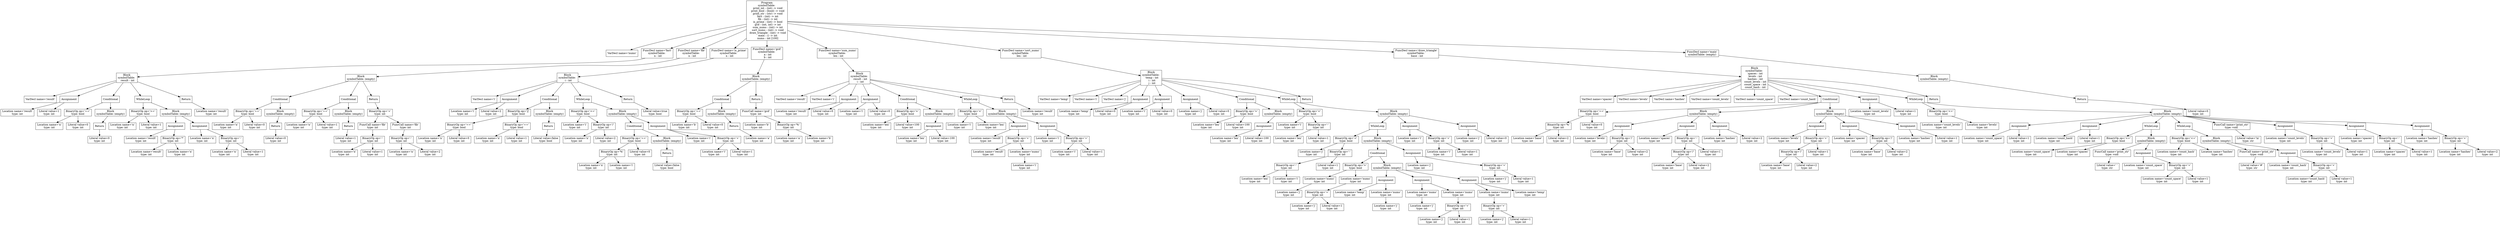 digraph AST {
1 [shape=box, label="VarDecl name='nums'"];
4 [shape=box, label="VarDecl name='result'"];
6 [shape=box, label="Location name='result'\ntype: int"];
7 [shape=box, label="Literal value=1\ntype: int"];
5 [shape=box, label="Assignment"];
5 -> 6;
5 -> 7;
10 [shape=box, label="Location name='n'\ntype: int"];
11 [shape=box, label="Literal value=0\ntype: int"];
9 [shape=box, label="BinaryOp op='=='\ntype: bool"];
9 -> 10;
9 -> 11;
14 [shape=box, label="Literal value=0\ntype: int"];
13 [shape=box, label="Return"];
13 -> 14;
12 [shape=box, label="Block\nsymbolTable: (empty)"];
12 -> 13;
8 [shape=box, label="Conditional"];
8 -> 9;
8 -> 12;
17 [shape=box, label="Location name='n'\ntype: int"];
18 [shape=box, label="Literal value=1\ntype: int"];
16 [shape=box, label="BinaryOp op='>='\ntype: bool"];
16 -> 17;
16 -> 18;
21 [shape=box, label="Location name='result'\ntype: int"];
23 [shape=box, label="Location name='result'\ntype: int"];
24 [shape=box, label="Location name='n'\ntype: int"];
22 [shape=box, label="BinaryOp op='*'\ntype: int"];
22 -> 23;
22 -> 24;
20 [shape=box, label="Assignment"];
20 -> 21;
20 -> 22;
26 [shape=box, label="Location name='n'\ntype: int"];
28 [shape=box, label="Location name='n'\ntype: int"];
29 [shape=box, label="Literal value=1\ntype: int"];
27 [shape=box, label="BinaryOp op='-'\ntype: int"];
27 -> 28;
27 -> 29;
25 [shape=box, label="Assignment"];
25 -> 26;
25 -> 27;
19 [shape=box, label="Block\nsymbolTable: (empty)"];
19 -> 20;
19 -> 25;
15 [shape=box, label="WhileLoop"];
15 -> 16;
15 -> 19;
31 [shape=box, label="Location name='result'\ntype: int"];
30 [shape=box, label="Return"];
30 -> 31;
3 [shape=box, label="Block\nsymbolTable: \n  result : int"];
3 -> 4;
3 -> 5;
3 -> 8;
3 -> 15;
3 -> 30;
2 [shape=box, label="FuncDecl name='fact'\nsymbolTable: \n  n : int"];
2 -> 3;
36 [shape=box, label="Location name='n'\ntype: int"];
37 [shape=box, label="Literal value=0\ntype: int"];
35 [shape=box, label="BinaryOp op='=='\ntype: bool"];
35 -> 36;
35 -> 37;
40 [shape=box, label="Literal value=0\ntype: int"];
39 [shape=box, label="Return"];
39 -> 40;
38 [shape=box, label="Block\nsymbolTable: (empty)"];
38 -> 39;
34 [shape=box, label="Conditional"];
34 -> 35;
34 -> 38;
43 [shape=box, label="Location name='n'\ntype: int"];
44 [shape=box, label="Literal value=1\ntype: int"];
42 [shape=box, label="BinaryOp op='=='\ntype: bool"];
42 -> 43;
42 -> 44;
47 [shape=box, label="Literal value=1\ntype: int"];
46 [shape=box, label="Return"];
46 -> 47;
45 [shape=box, label="Block\nsymbolTable: (empty)"];
45 -> 46;
41 [shape=box, label="Conditional"];
41 -> 42;
41 -> 45;
52 [shape=box, label="Location name='n'\ntype: int"];
53 [shape=box, label="Literal value=1\ntype: int"];
51 [shape=box, label="BinaryOp op='-'\ntype: int"];
51 -> 52;
51 -> 53;
50 [shape=box, label="FuncCall name='fib'\ntype: int"];
50 -> 51;
56 [shape=box, label="Location name='n'\ntype: int"];
57 [shape=box, label="Literal value=2\ntype: int"];
55 [shape=box, label="BinaryOp op='-'\ntype: int"];
55 -> 56;
55 -> 57;
54 [shape=box, label="FuncCall name='fib'\ntype: int"];
54 -> 55;
49 [shape=box, label="BinaryOp op='+'\ntype: int"];
49 -> 50;
49 -> 54;
48 [shape=box, label="Return"];
48 -> 49;
33 [shape=box, label="Block\nsymbolTable: (empty)"];
33 -> 34;
33 -> 41;
33 -> 48;
32 [shape=box, label="FuncDecl name='fib'\nsymbolTable: \n  n : int"];
32 -> 33;
60 [shape=box, label="VarDecl name='i'"];
62 [shape=box, label="Location name='i'\ntype: int"];
63 [shape=box, label="Literal value=2\ntype: int"];
61 [shape=box, label="Assignment"];
61 -> 62;
61 -> 63;
67 [shape=box, label="Location name='n'\ntype: int"];
68 [shape=box, label="Literal value=0\ntype: int"];
66 [shape=box, label="BinaryOp op='=='\ntype: bool"];
66 -> 67;
66 -> 68;
70 [shape=box, label="Location name='n'\ntype: int"];
71 [shape=box, label="Literal value=1\ntype: int"];
69 [shape=box, label="BinaryOp op='=='\ntype: bool"];
69 -> 70;
69 -> 71;
65 [shape=box, label="BinaryOp op='||'\ntype: bool"];
65 -> 66;
65 -> 69;
74 [shape=box, label="Literal value=false\ntype: bool"];
73 [shape=box, label="Return"];
73 -> 74;
72 [shape=box, label="Block\nsymbolTable: (empty)"];
72 -> 73;
64 [shape=box, label="Conditional"];
64 -> 65;
64 -> 72;
77 [shape=box, label="Location name='i'\ntype: int"];
79 [shape=box, label="Location name='n'\ntype: int"];
80 [shape=box, label="Literal value=2\ntype: int"];
78 [shape=box, label="BinaryOp op='/'\ntype: int"];
78 -> 79;
78 -> 80;
76 [shape=box, label="BinaryOp op='<='\ntype: bool"];
76 -> 77;
76 -> 78;
85 [shape=box, label="Location name='n'\ntype: int"];
86 [shape=box, label="Location name='i'\ntype: int"];
84 [shape=box, label="BinaryOp op='%'\ntype: int"];
84 -> 85;
84 -> 86;
87 [shape=box, label="Literal value=0\ntype: int"];
83 [shape=box, label="BinaryOp op='=='\ntype: bool"];
83 -> 84;
83 -> 87;
90 [shape=box, label="Literal value=false\ntype: bool"];
89 [shape=box, label="Return"];
89 -> 90;
88 [shape=box, label="Block\nsymbolTable: (empty)"];
88 -> 89;
82 [shape=box, label="Conditional"];
82 -> 83;
82 -> 88;
92 [shape=box, label="Location name='i'\ntype: int"];
94 [shape=box, label="Location name='i'\ntype: int"];
95 [shape=box, label="Literal value=1\ntype: int"];
93 [shape=box, label="BinaryOp op='+'\ntype: int"];
93 -> 94;
93 -> 95;
91 [shape=box, label="Assignment"];
91 -> 92;
91 -> 93;
81 [shape=box, label="Block\nsymbolTable: (empty)"];
81 -> 82;
81 -> 91;
75 [shape=box, label="WhileLoop"];
75 -> 76;
75 -> 81;
97 [shape=box, label="Literal value=true\ntype: bool"];
96 [shape=box, label="Return"];
96 -> 97;
59 [shape=box, label="Block\nsymbolTable: \n  i : int"];
59 -> 60;
59 -> 61;
59 -> 64;
59 -> 75;
59 -> 96;
58 [shape=box, label="FuncDecl name='is_prime'\nsymbolTable: \n  n : int"];
58 -> 59;
102 [shape=box, label="Location name='b'\ntype: int"];
103 [shape=box, label="Literal value=0\ntype: int"];
101 [shape=box, label="BinaryOp op='=='\ntype: bool"];
101 -> 102;
101 -> 103;
106 [shape=box, label="Location name='a'\ntype: int"];
105 [shape=box, label="Return"];
105 -> 106;
104 [shape=box, label="Block\nsymbolTable: (empty)"];
104 -> 105;
100 [shape=box, label="Conditional"];
100 -> 101;
100 -> 104;
109 [shape=box, label="Location name='b'\ntype: int"];
111 [shape=box, label="Location name='a'\ntype: int"];
112 [shape=box, label="Location name='b'\ntype: int"];
110 [shape=box, label="BinaryOp op='%'\ntype: int"];
110 -> 111;
110 -> 112;
108 [shape=box, label="FuncCall name='gcd'\ntype: int"];
108 -> 109;
108 -> 110;
107 [shape=box, label="Return"];
107 -> 108;
99 [shape=box, label="Block\nsymbolTable: (empty)"];
99 -> 100;
99 -> 107;
98 [shape=box, label="FuncDecl name='gcd'\nsymbolTable: \n  a : int\n  b : int"];
98 -> 99;
115 [shape=box, label="VarDecl name='result'"];
116 [shape=box, label="VarDecl name='i'"];
118 [shape=box, label="Location name='result'\ntype: int"];
119 [shape=box, label="Literal value=0\ntype: int"];
117 [shape=box, label="Assignment"];
117 -> 118;
117 -> 119;
121 [shape=box, label="Location name='i'\ntype: int"];
122 [shape=box, label="Literal value=0\ntype: int"];
120 [shape=box, label="Assignment"];
120 -> 121;
120 -> 122;
125 [shape=box, label="Location name='len'\ntype: int"];
126 [shape=box, label="Literal value=100\ntype: int"];
124 [shape=box, label="BinaryOp op='>'\ntype: bool"];
124 -> 125;
124 -> 126;
129 [shape=box, label="Location name='len'\ntype: int"];
130 [shape=box, label="Literal value=100\ntype: int"];
128 [shape=box, label="Assignment"];
128 -> 129;
128 -> 130;
127 [shape=box, label="Block\nsymbolTable: (empty)"];
127 -> 128;
123 [shape=box, label="Conditional"];
123 -> 124;
123 -> 127;
133 [shape=box, label="Location name='i'\ntype: int"];
134 [shape=box, label="Location name='len'\ntype: int"];
132 [shape=box, label="BinaryOp op='<'\ntype: bool"];
132 -> 133;
132 -> 134;
137 [shape=box, label="Location name='result'\ntype: int"];
139 [shape=box, label="Location name='result'\ntype: int"];
141 [shape=box, label="Location name='i'\ntype: int"];
140 [shape=box, label="Location name='nums'\ntype: int"];
140 -> 141;
138 [shape=box, label="BinaryOp op='+'\ntype: int"];
138 -> 139;
138 -> 140;
136 [shape=box, label="Assignment"];
136 -> 137;
136 -> 138;
143 [shape=box, label="Location name='i'\ntype: int"];
145 [shape=box, label="Location name='i'\ntype: int"];
146 [shape=box, label="Literal value=1\ntype: int"];
144 [shape=box, label="BinaryOp op='+'\ntype: int"];
144 -> 145;
144 -> 146;
142 [shape=box, label="Assignment"];
142 -> 143;
142 -> 144;
135 [shape=box, label="Block\nsymbolTable: (empty)"];
135 -> 136;
135 -> 142;
131 [shape=box, label="WhileLoop"];
131 -> 132;
131 -> 135;
148 [shape=box, label="Location name='result'\ntype: int"];
147 [shape=box, label="Return"];
147 -> 148;
114 [shape=box, label="Block\nsymbolTable: \n  result : int\n  i : int"];
114 -> 115;
114 -> 116;
114 -> 117;
114 -> 120;
114 -> 123;
114 -> 131;
114 -> 147;
113 [shape=box, label="FuncDecl name='sum_nums'\nsymbolTable: \n  len : int"];
113 -> 114;
151 [shape=box, label="VarDecl name='temp'"];
152 [shape=box, label="VarDecl name='i'"];
153 [shape=box, label="VarDecl name='j'"];
155 [shape=box, label="Location name='temp'\ntype: int"];
156 [shape=box, label="Literal value=0\ntype: int"];
154 [shape=box, label="Assignment"];
154 -> 155;
154 -> 156;
158 [shape=box, label="Location name='i'\ntype: int"];
159 [shape=box, label="Literal value=0\ntype: int"];
157 [shape=box, label="Assignment"];
157 -> 158;
157 -> 159;
161 [shape=box, label="Location name='j'\ntype: int"];
162 [shape=box, label="Literal value=0\ntype: int"];
160 [shape=box, label="Assignment"];
160 -> 161;
160 -> 162;
165 [shape=box, label="Location name='len'\ntype: int"];
166 [shape=box, label="Literal value=100\ntype: int"];
164 [shape=box, label="BinaryOp op='>'\ntype: bool"];
164 -> 165;
164 -> 166;
169 [shape=box, label="Location name='len'\ntype: int"];
170 [shape=box, label="Literal value=100\ntype: int"];
168 [shape=box, label="Assignment"];
168 -> 169;
168 -> 170;
167 [shape=box, label="Block\nsymbolTable: (empty)"];
167 -> 168;
163 [shape=box, label="Conditional"];
163 -> 164;
163 -> 167;
173 [shape=box, label="Location name='i'\ntype: int"];
175 [shape=box, label="Location name='len'\ntype: int"];
176 [shape=box, label="Literal value=1\ntype: int"];
174 [shape=box, label="BinaryOp op='-'\ntype: int"];
174 -> 175;
174 -> 176;
172 [shape=box, label="BinaryOp op='<'\ntype: bool"];
172 -> 173;
172 -> 174;
180 [shape=box, label="Location name='j'\ntype: int"];
183 [shape=box, label="Location name='len'\ntype: int"];
184 [shape=box, label="Location name='i'\ntype: int"];
182 [shape=box, label="BinaryOp op='-'\ntype: int"];
182 -> 183;
182 -> 184;
185 [shape=box, label="Literal value=1\ntype: int"];
181 [shape=box, label="BinaryOp op='-'\ntype: int"];
181 -> 182;
181 -> 185;
179 [shape=box, label="BinaryOp op='<'\ntype: bool"];
179 -> 180;
179 -> 181;
190 [shape=box, label="Location name='j'\ntype: int"];
189 [shape=box, label="Location name='nums'\ntype: int"];
189 -> 190;
193 [shape=box, label="Location name='j'\ntype: int"];
194 [shape=box, label="Literal value=1\ntype: int"];
192 [shape=box, label="BinaryOp op='+'\ntype: int"];
192 -> 193;
192 -> 194;
191 [shape=box, label="Location name='nums'\ntype: int"];
191 -> 192;
188 [shape=box, label="BinaryOp op='>'\ntype: bool"];
188 -> 189;
188 -> 191;
197 [shape=box, label="Location name='temp'\ntype: int"];
199 [shape=box, label="Location name='j'\ntype: int"];
198 [shape=box, label="Location name='nums'\ntype: int"];
198 -> 199;
196 [shape=box, label="Assignment"];
196 -> 197;
196 -> 198;
202 [shape=box, label="Location name='j'\ntype: int"];
201 [shape=box, label="Location name='nums'\ntype: int"];
201 -> 202;
205 [shape=box, label="Location name='j'\ntype: int"];
206 [shape=box, label="Literal value=1\ntype: int"];
204 [shape=box, label="BinaryOp op='+'\ntype: int"];
204 -> 205;
204 -> 206;
203 [shape=box, label="Location name='nums'\ntype: int"];
203 -> 204;
200 [shape=box, label="Assignment"];
200 -> 201;
200 -> 203;
210 [shape=box, label="Location name='j'\ntype: int"];
211 [shape=box, label="Literal value=1\ntype: int"];
209 [shape=box, label="BinaryOp op='+'\ntype: int"];
209 -> 210;
209 -> 211;
208 [shape=box, label="Location name='nums'\ntype: int"];
208 -> 209;
212 [shape=box, label="Location name='temp'\ntype: int"];
207 [shape=box, label="Assignment"];
207 -> 208;
207 -> 212;
195 [shape=box, label="Block\nsymbolTable: (empty)"];
195 -> 196;
195 -> 200;
195 -> 207;
187 [shape=box, label="Conditional"];
187 -> 188;
187 -> 195;
214 [shape=box, label="Location name='j'\ntype: int"];
216 [shape=box, label="Location name='j'\ntype: int"];
217 [shape=box, label="Literal value=1\ntype: int"];
215 [shape=box, label="BinaryOp op='+'\ntype: int"];
215 -> 216;
215 -> 217;
213 [shape=box, label="Assignment"];
213 -> 214;
213 -> 215;
186 [shape=box, label="Block\nsymbolTable: (empty)"];
186 -> 187;
186 -> 213;
178 [shape=box, label="WhileLoop"];
178 -> 179;
178 -> 186;
219 [shape=box, label="Location name='i'\ntype: int"];
221 [shape=box, label="Location name='i'\ntype: int"];
222 [shape=box, label="Literal value=1\ntype: int"];
220 [shape=box, label="BinaryOp op='+'\ntype: int"];
220 -> 221;
220 -> 222;
218 [shape=box, label="Assignment"];
218 -> 219;
218 -> 220;
224 [shape=box, label="Location name='j'\ntype: int"];
225 [shape=box, label="Literal value=0\ntype: int"];
223 [shape=box, label="Assignment"];
223 -> 224;
223 -> 225;
177 [shape=box, label="Block\nsymbolTable: (empty)"];
177 -> 178;
177 -> 218;
177 -> 223;
171 [shape=box, label="WhileLoop"];
171 -> 172;
171 -> 177;
226 [shape=box, label="Return"];
150 [shape=box, label="Block\nsymbolTable: \n  temp : int\n  i : int\n  j : int"];
150 -> 151;
150 -> 152;
150 -> 153;
150 -> 154;
150 -> 157;
150 -> 160;
150 -> 163;
150 -> 171;
150 -> 226;
149 [shape=box, label="FuncDecl name='sort_nums'\nsymbolTable: \n  len : int"];
149 -> 150;
229 [shape=box, label="VarDecl name='spaces'"];
230 [shape=box, label="VarDecl name='levels'"];
231 [shape=box, label="VarDecl name='hashes'"];
232 [shape=box, label="VarDecl name='count_levels'"];
233 [shape=box, label="VarDecl name='count_space'"];
234 [shape=box, label="VarDecl name='count_hash'"];
238 [shape=box, label="Location name='base'\ntype: int"];
239 [shape=box, label="Literal value=2\ntype: int"];
237 [shape=box, label="BinaryOp op='%'\ntype: int"];
237 -> 238;
237 -> 239;
240 [shape=box, label="Literal value=0\ntype: int"];
236 [shape=box, label="BinaryOp op='=='\ntype: bool"];
236 -> 237;
236 -> 240;
243 [shape=box, label="Location name='levels'\ntype: int"];
245 [shape=box, label="Location name='base'\ntype: int"];
246 [shape=box, label="Literal value=2\ntype: int"];
244 [shape=box, label="BinaryOp op='/'\ntype: int"];
244 -> 245;
244 -> 246;
242 [shape=box, label="Assignment"];
242 -> 243;
242 -> 244;
248 [shape=box, label="Location name='spaces'\ntype: int"];
251 [shape=box, label="Location name='base'\ntype: int"];
252 [shape=box, label="Literal value=2\ntype: int"];
250 [shape=box, label="BinaryOp op='/'\ntype: int"];
250 -> 251;
250 -> 252;
253 [shape=box, label="Literal value=1\ntype: int"];
249 [shape=box, label="BinaryOp op='-'\ntype: int"];
249 -> 250;
249 -> 253;
247 [shape=box, label="Assignment"];
247 -> 248;
247 -> 249;
255 [shape=box, label="Location name='hashes'\ntype: int"];
256 [shape=box, label="Literal value=2\ntype: int"];
254 [shape=box, label="Assignment"];
254 -> 255;
254 -> 256;
241 [shape=box, label="Block\nsymbolTable: (empty)"];
241 -> 242;
241 -> 247;
241 -> 254;
259 [shape=box, label="Location name='levels'\ntype: int"];
262 [shape=box, label="Location name='base'\ntype: int"];
263 [shape=box, label="Literal value=2\ntype: int"];
261 [shape=box, label="BinaryOp op='/'\ntype: int"];
261 -> 262;
261 -> 263;
264 [shape=box, label="Literal value=1\ntype: int"];
260 [shape=box, label="BinaryOp op='+'\ntype: int"];
260 -> 261;
260 -> 264;
258 [shape=box, label="Assignment"];
258 -> 259;
258 -> 260;
266 [shape=box, label="Location name='spaces'\ntype: int"];
268 [shape=box, label="Location name='base'\ntype: int"];
269 [shape=box, label="Literal value=2\ntype: int"];
267 [shape=box, label="BinaryOp op='/'\ntype: int"];
267 -> 268;
267 -> 269;
265 [shape=box, label="Assignment"];
265 -> 266;
265 -> 267;
271 [shape=box, label="Location name='hashes'\ntype: int"];
272 [shape=box, label="Literal value=1\ntype: int"];
270 [shape=box, label="Assignment"];
270 -> 271;
270 -> 272;
257 [shape=box, label="Block\nsymbolTable: (empty)"];
257 -> 258;
257 -> 265;
257 -> 270;
235 [shape=box, label="Conditional"];
235 -> 236;
235 -> 241;
235 -> 257;
274 [shape=box, label="Location name='count_levels'\ntype: int"];
275 [shape=box, label="Literal value=1\ntype: int"];
273 [shape=box, label="Assignment"];
273 -> 274;
273 -> 275;
278 [shape=box, label="Location name='count_levels'\ntype: int"];
279 [shape=box, label="Location name='levels'\ntype: int"];
277 [shape=box, label="BinaryOp op='<='\ntype: bool"];
277 -> 278;
277 -> 279;
282 [shape=box, label="Location name='count_space'\ntype: int"];
283 [shape=box, label="Literal value=1\ntype: int"];
281 [shape=box, label="Assignment"];
281 -> 282;
281 -> 283;
285 [shape=box, label="Location name='count_hash'\ntype: int"];
286 [shape=box, label="Literal value=1\ntype: int"];
284 [shape=box, label="Assignment"];
284 -> 285;
284 -> 286;
289 [shape=box, label="Location name='count_space'\ntype: int"];
290 [shape=box, label="Location name='spaces'\ntype: int"];
288 [shape=box, label="BinaryOp op='<='\ntype: bool"];
288 -> 289;
288 -> 290;
293 [shape=box, label="Literal value=' '\ntype: str"];
292 [shape=box, label="FuncCall name='print_str'\ntype: void"];
292 -> 293;
295 [shape=box, label="Location name='count_space'\ntype: int"];
297 [shape=box, label="Location name='count_space'\ntype: int"];
298 [shape=box, label="Literal value=1\ntype: int"];
296 [shape=box, label="BinaryOp op='+'\ntype: int"];
296 -> 297;
296 -> 298;
294 [shape=box, label="Assignment"];
294 -> 295;
294 -> 296;
291 [shape=box, label="Block\nsymbolTable: (empty)"];
291 -> 292;
291 -> 294;
287 [shape=box, label="WhileLoop"];
287 -> 288;
287 -> 291;
301 [shape=box, label="Location name='count_hash'\ntype: int"];
302 [shape=box, label="Location name='hashes'\ntype: int"];
300 [shape=box, label="BinaryOp op='<='\ntype: bool"];
300 -> 301;
300 -> 302;
305 [shape=box, label="Literal value='#'\ntype: str"];
304 [shape=box, label="FuncCall name='print_str'\ntype: void"];
304 -> 305;
307 [shape=box, label="Location name='count_hash'\ntype: int"];
309 [shape=box, label="Location name='count_hash'\ntype: int"];
310 [shape=box, label="Literal value=1\ntype: int"];
308 [shape=box, label="BinaryOp op='+'\ntype: int"];
308 -> 309;
308 -> 310;
306 [shape=box, label="Assignment"];
306 -> 307;
306 -> 308;
303 [shape=box, label="Block\nsymbolTable: (empty)"];
303 -> 304;
303 -> 306;
299 [shape=box, label="WhileLoop"];
299 -> 300;
299 -> 303;
312 [shape=box, label="Literal value='\\n'\ntype: str"];
311 [shape=box, label="FuncCall name='print_str'\ntype: void"];
311 -> 312;
314 [shape=box, label="Location name='count_levels'\ntype: int"];
316 [shape=box, label="Location name='count_levels'\ntype: int"];
317 [shape=box, label="Literal value=1\ntype: int"];
315 [shape=box, label="BinaryOp op='+'\ntype: int"];
315 -> 316;
315 -> 317;
313 [shape=box, label="Assignment"];
313 -> 314;
313 -> 315;
319 [shape=box, label="Location name='spaces'\ntype: int"];
321 [shape=box, label="Location name='spaces'\ntype: int"];
322 [shape=box, label="Literal value=1\ntype: int"];
320 [shape=box, label="BinaryOp op='-'\ntype: int"];
320 -> 321;
320 -> 322;
318 [shape=box, label="Assignment"];
318 -> 319;
318 -> 320;
324 [shape=box, label="Location name='hashes'\ntype: int"];
326 [shape=box, label="Location name='hashes'\ntype: int"];
327 [shape=box, label="Literal value=2\ntype: int"];
325 [shape=box, label="BinaryOp op='+'\ntype: int"];
325 -> 326;
325 -> 327;
323 [shape=box, label="Assignment"];
323 -> 324;
323 -> 325;
280 [shape=box, label="Block\nsymbolTable: (empty)"];
280 -> 281;
280 -> 284;
280 -> 287;
280 -> 299;
280 -> 311;
280 -> 313;
280 -> 318;
280 -> 323;
276 [shape=box, label="WhileLoop"];
276 -> 277;
276 -> 280;
328 [shape=box, label="Return"];
228 [shape=box, label="Block\nsymbolTable: \n  spaces : int\n  levels : int\n  hashes : int\n  count_levels : int\n  count_space : int\n  count_hash : int"];
228 -> 229;
228 -> 230;
228 -> 231;
228 -> 232;
228 -> 233;
228 -> 234;
228 -> 235;
228 -> 273;
228 -> 276;
228 -> 328;
227 [shape=box, label="FuncDecl name='draw_triangle'\nsymbolTable: \n  base : int"];
227 -> 228;
332 [shape=box, label="Literal value=0\ntype: int"];
331 [shape=box, label="Return"];
331 -> 332;
330 [shape=box, label="Block\nsymbolTable: (empty)"];
330 -> 331;
329 [shape=box, label="FuncDecl name='main'\nsymbolTable: (empty)"];
329 -> 330;
0 [shape=box, label="Program\nsymbolTable: \n  print_int : (int) -> void\n  print_bool : (bool) -> void\n  print_str : (str) -> void\n  fact : (int) -> int\n  fib : (int) -> int\n  is_prime : (int) -> bool\n  gcd : (int, int) -> int\n  sum_nums : (int) -> int\n  sort_nums : (int) -> void\n  draw_triangle : (int) -> void\n  main : () -> int\n  nums : int [100]"];
0 -> 1;
0 -> 2;
0 -> 32;
0 -> 58;
0 -> 98;
0 -> 113;
0 -> 149;
0 -> 227;
0 -> 329;
}
